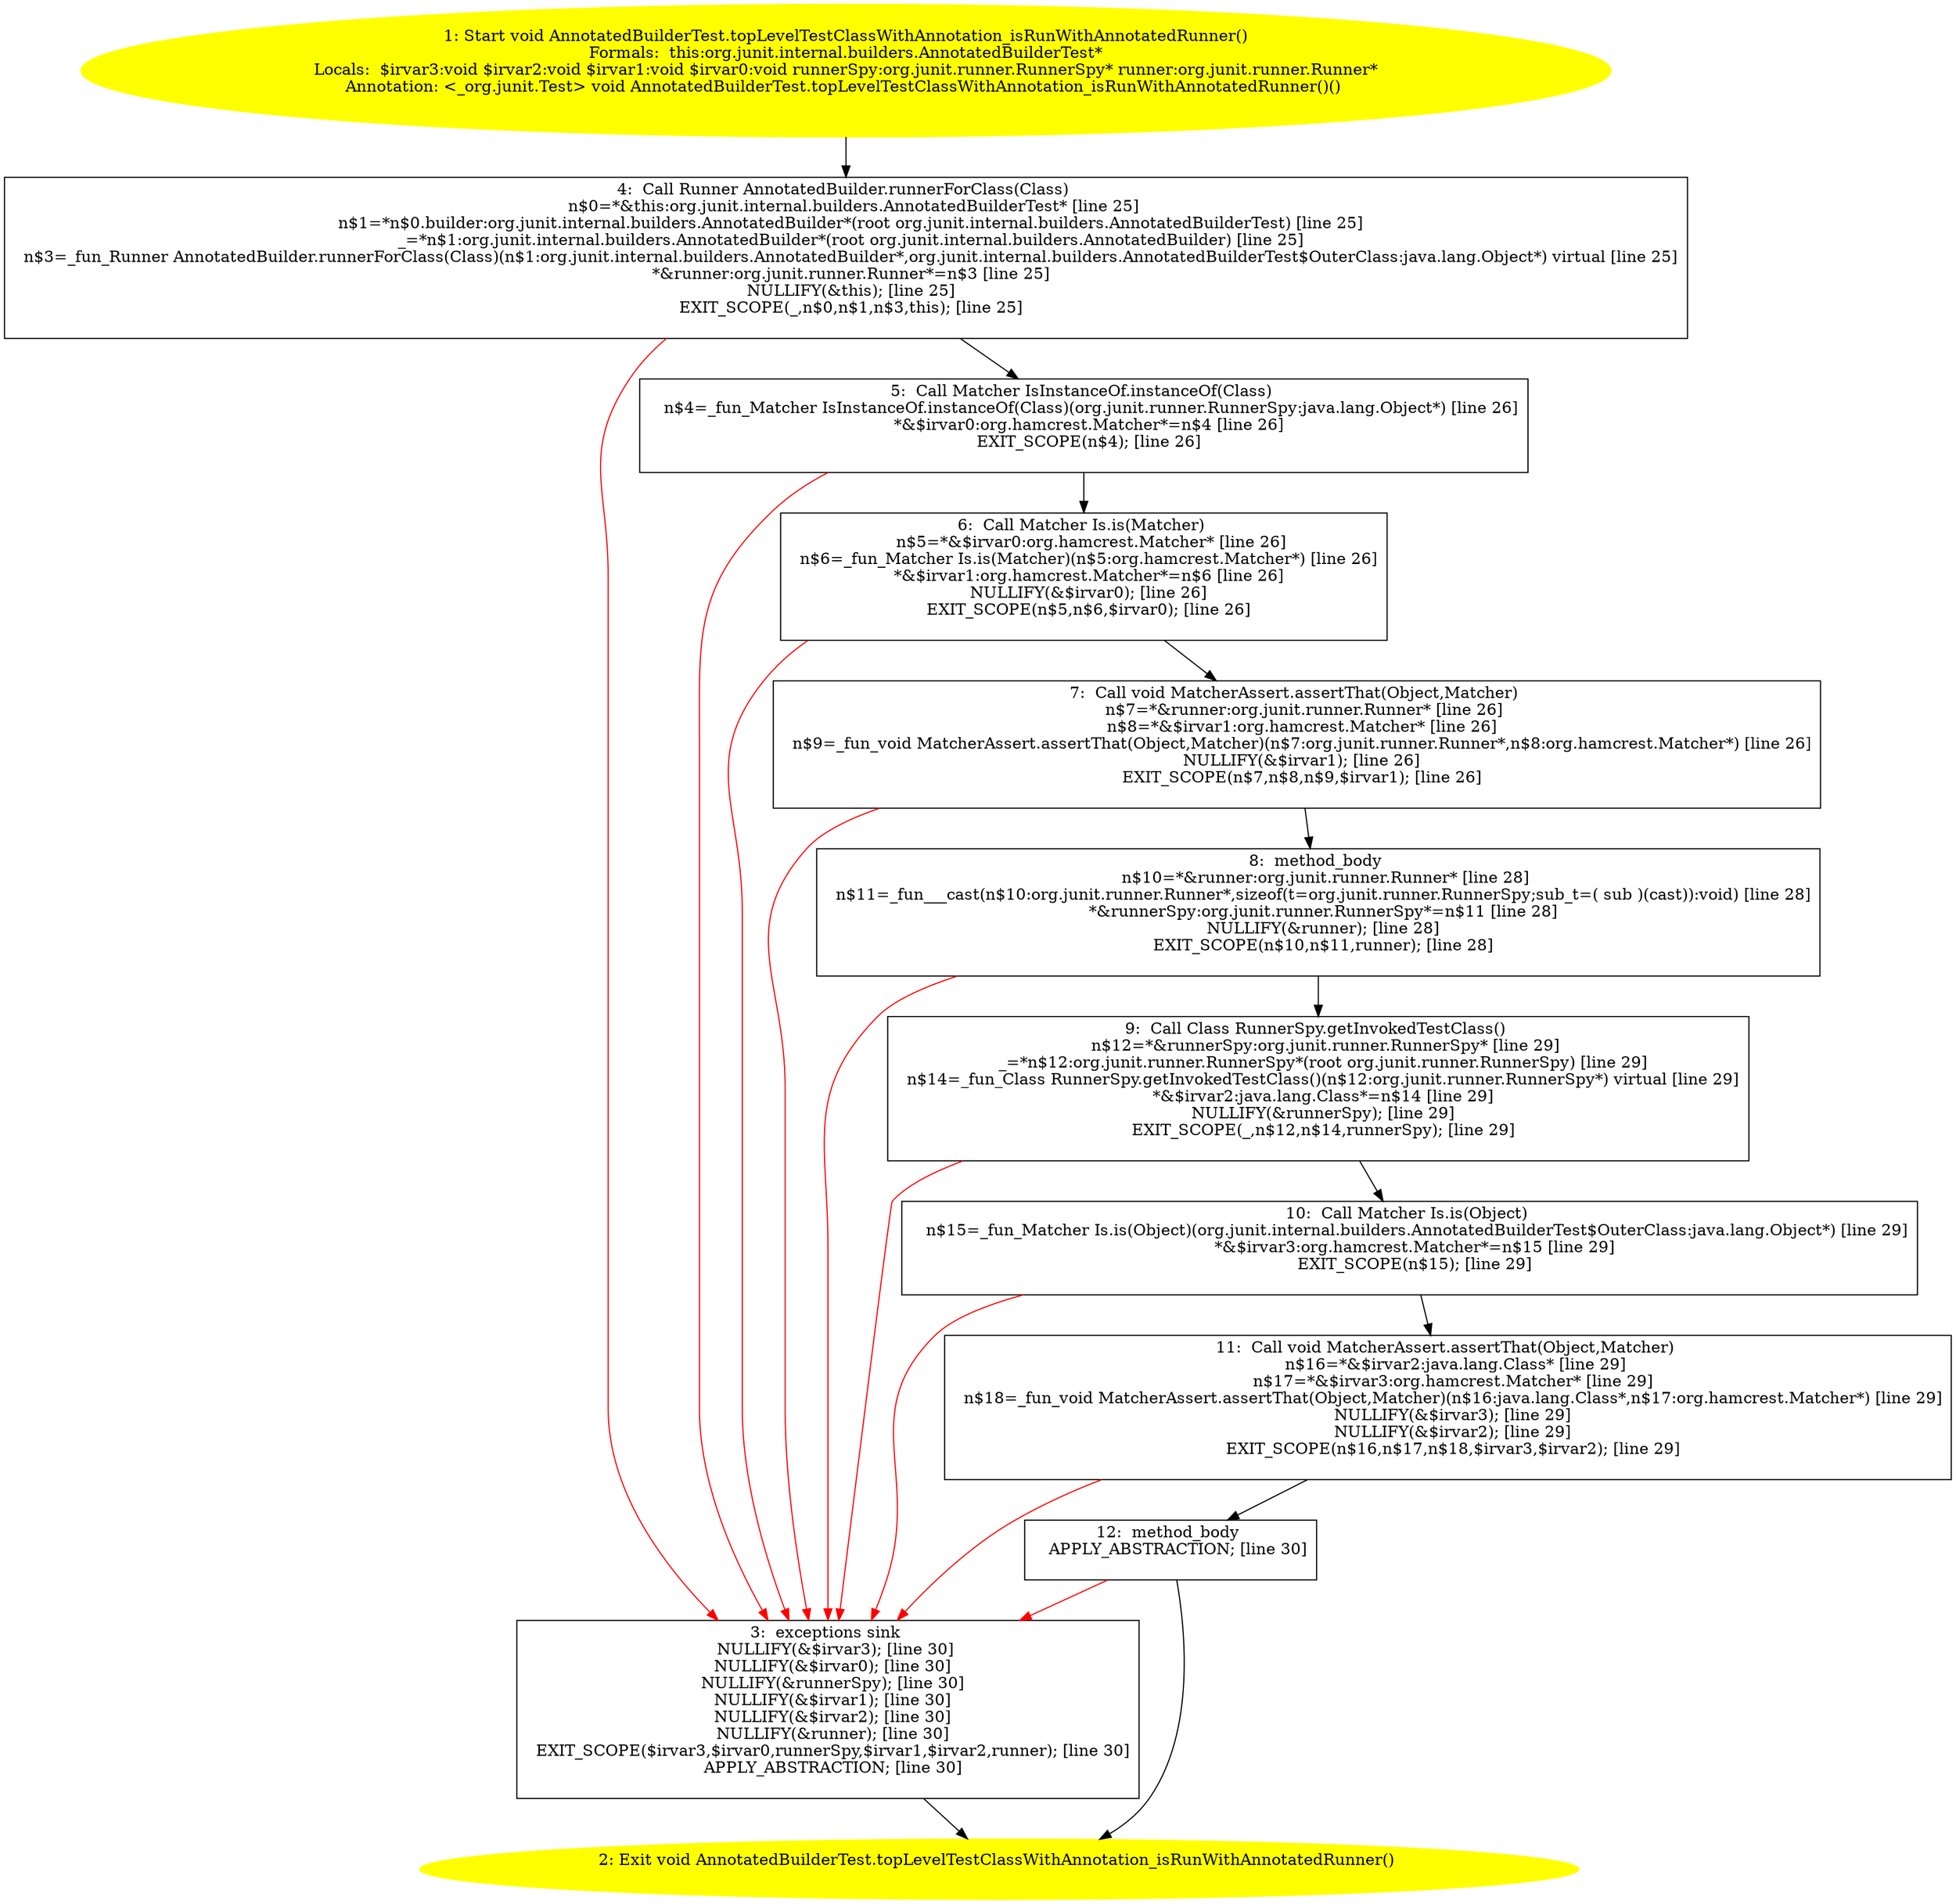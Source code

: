 /* @generated */
digraph cfg {
"org.junit.internal.builders.AnnotatedBuilderTest.topLevelTestClassWithAnnotation_isRunWithAnnotatedR.cdbd74a8fe1b4339b88c502bb378a0a3_1" [label="1: Start void AnnotatedBuilderTest.topLevelTestClassWithAnnotation_isRunWithAnnotatedRunner()\nFormals:  this:org.junit.internal.builders.AnnotatedBuilderTest*\nLocals:  $irvar3:void $irvar2:void $irvar1:void $irvar0:void runnerSpy:org.junit.runner.RunnerSpy* runner:org.junit.runner.Runner*\nAnnotation: <_org.junit.Test> void AnnotatedBuilderTest.topLevelTestClassWithAnnotation_isRunWithAnnotatedRunner()() \n  " color=yellow style=filled]
	

	 "org.junit.internal.builders.AnnotatedBuilderTest.topLevelTestClassWithAnnotation_isRunWithAnnotatedR.cdbd74a8fe1b4339b88c502bb378a0a3_1" -> "org.junit.internal.builders.AnnotatedBuilderTest.topLevelTestClassWithAnnotation_isRunWithAnnotatedR.cdbd74a8fe1b4339b88c502bb378a0a3_4" ;
"org.junit.internal.builders.AnnotatedBuilderTest.topLevelTestClassWithAnnotation_isRunWithAnnotatedR.cdbd74a8fe1b4339b88c502bb378a0a3_2" [label="2: Exit void AnnotatedBuilderTest.topLevelTestClassWithAnnotation_isRunWithAnnotatedRunner() \n  " color=yellow style=filled]
	

"org.junit.internal.builders.AnnotatedBuilderTest.topLevelTestClassWithAnnotation_isRunWithAnnotatedR.cdbd74a8fe1b4339b88c502bb378a0a3_3" [label="3:  exceptions sink \n   NULLIFY(&$irvar3); [line 30]\n  NULLIFY(&$irvar0); [line 30]\n  NULLIFY(&runnerSpy); [line 30]\n  NULLIFY(&$irvar1); [line 30]\n  NULLIFY(&$irvar2); [line 30]\n  NULLIFY(&runner); [line 30]\n  EXIT_SCOPE($irvar3,$irvar0,runnerSpy,$irvar1,$irvar2,runner); [line 30]\n  APPLY_ABSTRACTION; [line 30]\n " shape="box"]
	

	 "org.junit.internal.builders.AnnotatedBuilderTest.topLevelTestClassWithAnnotation_isRunWithAnnotatedR.cdbd74a8fe1b4339b88c502bb378a0a3_3" -> "org.junit.internal.builders.AnnotatedBuilderTest.topLevelTestClassWithAnnotation_isRunWithAnnotatedR.cdbd74a8fe1b4339b88c502bb378a0a3_2" ;
"org.junit.internal.builders.AnnotatedBuilderTest.topLevelTestClassWithAnnotation_isRunWithAnnotatedR.cdbd74a8fe1b4339b88c502bb378a0a3_4" [label="4:  Call Runner AnnotatedBuilder.runnerForClass(Class) \n   n$0=*&this:org.junit.internal.builders.AnnotatedBuilderTest* [line 25]\n  n$1=*n$0.builder:org.junit.internal.builders.AnnotatedBuilder*(root org.junit.internal.builders.AnnotatedBuilderTest) [line 25]\n  _=*n$1:org.junit.internal.builders.AnnotatedBuilder*(root org.junit.internal.builders.AnnotatedBuilder) [line 25]\n  n$3=_fun_Runner AnnotatedBuilder.runnerForClass(Class)(n$1:org.junit.internal.builders.AnnotatedBuilder*,org.junit.internal.builders.AnnotatedBuilderTest$OuterClass:java.lang.Object*) virtual [line 25]\n  *&runner:org.junit.runner.Runner*=n$3 [line 25]\n  NULLIFY(&this); [line 25]\n  EXIT_SCOPE(_,n$0,n$1,n$3,this); [line 25]\n " shape="box"]
	

	 "org.junit.internal.builders.AnnotatedBuilderTest.topLevelTestClassWithAnnotation_isRunWithAnnotatedR.cdbd74a8fe1b4339b88c502bb378a0a3_4" -> "org.junit.internal.builders.AnnotatedBuilderTest.topLevelTestClassWithAnnotation_isRunWithAnnotatedR.cdbd74a8fe1b4339b88c502bb378a0a3_5" ;
	 "org.junit.internal.builders.AnnotatedBuilderTest.topLevelTestClassWithAnnotation_isRunWithAnnotatedR.cdbd74a8fe1b4339b88c502bb378a0a3_4" -> "org.junit.internal.builders.AnnotatedBuilderTest.topLevelTestClassWithAnnotation_isRunWithAnnotatedR.cdbd74a8fe1b4339b88c502bb378a0a3_3" [color="red" ];
"org.junit.internal.builders.AnnotatedBuilderTest.topLevelTestClassWithAnnotation_isRunWithAnnotatedR.cdbd74a8fe1b4339b88c502bb378a0a3_5" [label="5:  Call Matcher IsInstanceOf.instanceOf(Class) \n   n$4=_fun_Matcher IsInstanceOf.instanceOf(Class)(org.junit.runner.RunnerSpy:java.lang.Object*) [line 26]\n  *&$irvar0:org.hamcrest.Matcher*=n$4 [line 26]\n  EXIT_SCOPE(n$4); [line 26]\n " shape="box"]
	

	 "org.junit.internal.builders.AnnotatedBuilderTest.topLevelTestClassWithAnnotation_isRunWithAnnotatedR.cdbd74a8fe1b4339b88c502bb378a0a3_5" -> "org.junit.internal.builders.AnnotatedBuilderTest.topLevelTestClassWithAnnotation_isRunWithAnnotatedR.cdbd74a8fe1b4339b88c502bb378a0a3_6" ;
	 "org.junit.internal.builders.AnnotatedBuilderTest.topLevelTestClassWithAnnotation_isRunWithAnnotatedR.cdbd74a8fe1b4339b88c502bb378a0a3_5" -> "org.junit.internal.builders.AnnotatedBuilderTest.topLevelTestClassWithAnnotation_isRunWithAnnotatedR.cdbd74a8fe1b4339b88c502bb378a0a3_3" [color="red" ];
"org.junit.internal.builders.AnnotatedBuilderTest.topLevelTestClassWithAnnotation_isRunWithAnnotatedR.cdbd74a8fe1b4339b88c502bb378a0a3_6" [label="6:  Call Matcher Is.is(Matcher) \n   n$5=*&$irvar0:org.hamcrest.Matcher* [line 26]\n  n$6=_fun_Matcher Is.is(Matcher)(n$5:org.hamcrest.Matcher*) [line 26]\n  *&$irvar1:org.hamcrest.Matcher*=n$6 [line 26]\n  NULLIFY(&$irvar0); [line 26]\n  EXIT_SCOPE(n$5,n$6,$irvar0); [line 26]\n " shape="box"]
	

	 "org.junit.internal.builders.AnnotatedBuilderTest.topLevelTestClassWithAnnotation_isRunWithAnnotatedR.cdbd74a8fe1b4339b88c502bb378a0a3_6" -> "org.junit.internal.builders.AnnotatedBuilderTest.topLevelTestClassWithAnnotation_isRunWithAnnotatedR.cdbd74a8fe1b4339b88c502bb378a0a3_7" ;
	 "org.junit.internal.builders.AnnotatedBuilderTest.topLevelTestClassWithAnnotation_isRunWithAnnotatedR.cdbd74a8fe1b4339b88c502bb378a0a3_6" -> "org.junit.internal.builders.AnnotatedBuilderTest.topLevelTestClassWithAnnotation_isRunWithAnnotatedR.cdbd74a8fe1b4339b88c502bb378a0a3_3" [color="red" ];
"org.junit.internal.builders.AnnotatedBuilderTest.topLevelTestClassWithAnnotation_isRunWithAnnotatedR.cdbd74a8fe1b4339b88c502bb378a0a3_7" [label="7:  Call void MatcherAssert.assertThat(Object,Matcher) \n   n$7=*&runner:org.junit.runner.Runner* [line 26]\n  n$8=*&$irvar1:org.hamcrest.Matcher* [line 26]\n  n$9=_fun_void MatcherAssert.assertThat(Object,Matcher)(n$7:org.junit.runner.Runner*,n$8:org.hamcrest.Matcher*) [line 26]\n  NULLIFY(&$irvar1); [line 26]\n  EXIT_SCOPE(n$7,n$8,n$9,$irvar1); [line 26]\n " shape="box"]
	

	 "org.junit.internal.builders.AnnotatedBuilderTest.topLevelTestClassWithAnnotation_isRunWithAnnotatedR.cdbd74a8fe1b4339b88c502bb378a0a3_7" -> "org.junit.internal.builders.AnnotatedBuilderTest.topLevelTestClassWithAnnotation_isRunWithAnnotatedR.cdbd74a8fe1b4339b88c502bb378a0a3_8" ;
	 "org.junit.internal.builders.AnnotatedBuilderTest.topLevelTestClassWithAnnotation_isRunWithAnnotatedR.cdbd74a8fe1b4339b88c502bb378a0a3_7" -> "org.junit.internal.builders.AnnotatedBuilderTest.topLevelTestClassWithAnnotation_isRunWithAnnotatedR.cdbd74a8fe1b4339b88c502bb378a0a3_3" [color="red" ];
"org.junit.internal.builders.AnnotatedBuilderTest.topLevelTestClassWithAnnotation_isRunWithAnnotatedR.cdbd74a8fe1b4339b88c502bb378a0a3_8" [label="8:  method_body \n   n$10=*&runner:org.junit.runner.Runner* [line 28]\n  n$11=_fun___cast(n$10:org.junit.runner.Runner*,sizeof(t=org.junit.runner.RunnerSpy;sub_t=( sub )(cast)):void) [line 28]\n  *&runnerSpy:org.junit.runner.RunnerSpy*=n$11 [line 28]\n  NULLIFY(&runner); [line 28]\n  EXIT_SCOPE(n$10,n$11,runner); [line 28]\n " shape="box"]
	

	 "org.junit.internal.builders.AnnotatedBuilderTest.topLevelTestClassWithAnnotation_isRunWithAnnotatedR.cdbd74a8fe1b4339b88c502bb378a0a3_8" -> "org.junit.internal.builders.AnnotatedBuilderTest.topLevelTestClassWithAnnotation_isRunWithAnnotatedR.cdbd74a8fe1b4339b88c502bb378a0a3_9" ;
	 "org.junit.internal.builders.AnnotatedBuilderTest.topLevelTestClassWithAnnotation_isRunWithAnnotatedR.cdbd74a8fe1b4339b88c502bb378a0a3_8" -> "org.junit.internal.builders.AnnotatedBuilderTest.topLevelTestClassWithAnnotation_isRunWithAnnotatedR.cdbd74a8fe1b4339b88c502bb378a0a3_3" [color="red" ];
"org.junit.internal.builders.AnnotatedBuilderTest.topLevelTestClassWithAnnotation_isRunWithAnnotatedR.cdbd74a8fe1b4339b88c502bb378a0a3_9" [label="9:  Call Class RunnerSpy.getInvokedTestClass() \n   n$12=*&runnerSpy:org.junit.runner.RunnerSpy* [line 29]\n  _=*n$12:org.junit.runner.RunnerSpy*(root org.junit.runner.RunnerSpy) [line 29]\n  n$14=_fun_Class RunnerSpy.getInvokedTestClass()(n$12:org.junit.runner.RunnerSpy*) virtual [line 29]\n  *&$irvar2:java.lang.Class*=n$14 [line 29]\n  NULLIFY(&runnerSpy); [line 29]\n  EXIT_SCOPE(_,n$12,n$14,runnerSpy); [line 29]\n " shape="box"]
	

	 "org.junit.internal.builders.AnnotatedBuilderTest.topLevelTestClassWithAnnotation_isRunWithAnnotatedR.cdbd74a8fe1b4339b88c502bb378a0a3_9" -> "org.junit.internal.builders.AnnotatedBuilderTest.topLevelTestClassWithAnnotation_isRunWithAnnotatedR.cdbd74a8fe1b4339b88c502bb378a0a3_10" ;
	 "org.junit.internal.builders.AnnotatedBuilderTest.topLevelTestClassWithAnnotation_isRunWithAnnotatedR.cdbd74a8fe1b4339b88c502bb378a0a3_9" -> "org.junit.internal.builders.AnnotatedBuilderTest.topLevelTestClassWithAnnotation_isRunWithAnnotatedR.cdbd74a8fe1b4339b88c502bb378a0a3_3" [color="red" ];
"org.junit.internal.builders.AnnotatedBuilderTest.topLevelTestClassWithAnnotation_isRunWithAnnotatedR.cdbd74a8fe1b4339b88c502bb378a0a3_10" [label="10:  Call Matcher Is.is(Object) \n   n$15=_fun_Matcher Is.is(Object)(org.junit.internal.builders.AnnotatedBuilderTest$OuterClass:java.lang.Object*) [line 29]\n  *&$irvar3:org.hamcrest.Matcher*=n$15 [line 29]\n  EXIT_SCOPE(n$15); [line 29]\n " shape="box"]
	

	 "org.junit.internal.builders.AnnotatedBuilderTest.topLevelTestClassWithAnnotation_isRunWithAnnotatedR.cdbd74a8fe1b4339b88c502bb378a0a3_10" -> "org.junit.internal.builders.AnnotatedBuilderTest.topLevelTestClassWithAnnotation_isRunWithAnnotatedR.cdbd74a8fe1b4339b88c502bb378a0a3_11" ;
	 "org.junit.internal.builders.AnnotatedBuilderTest.topLevelTestClassWithAnnotation_isRunWithAnnotatedR.cdbd74a8fe1b4339b88c502bb378a0a3_10" -> "org.junit.internal.builders.AnnotatedBuilderTest.topLevelTestClassWithAnnotation_isRunWithAnnotatedR.cdbd74a8fe1b4339b88c502bb378a0a3_3" [color="red" ];
"org.junit.internal.builders.AnnotatedBuilderTest.topLevelTestClassWithAnnotation_isRunWithAnnotatedR.cdbd74a8fe1b4339b88c502bb378a0a3_11" [label="11:  Call void MatcherAssert.assertThat(Object,Matcher) \n   n$16=*&$irvar2:java.lang.Class* [line 29]\n  n$17=*&$irvar3:org.hamcrest.Matcher* [line 29]\n  n$18=_fun_void MatcherAssert.assertThat(Object,Matcher)(n$16:java.lang.Class*,n$17:org.hamcrest.Matcher*) [line 29]\n  NULLIFY(&$irvar3); [line 29]\n  NULLIFY(&$irvar2); [line 29]\n  EXIT_SCOPE(n$16,n$17,n$18,$irvar3,$irvar2); [line 29]\n " shape="box"]
	

	 "org.junit.internal.builders.AnnotatedBuilderTest.topLevelTestClassWithAnnotation_isRunWithAnnotatedR.cdbd74a8fe1b4339b88c502bb378a0a3_11" -> "org.junit.internal.builders.AnnotatedBuilderTest.topLevelTestClassWithAnnotation_isRunWithAnnotatedR.cdbd74a8fe1b4339b88c502bb378a0a3_12" ;
	 "org.junit.internal.builders.AnnotatedBuilderTest.topLevelTestClassWithAnnotation_isRunWithAnnotatedR.cdbd74a8fe1b4339b88c502bb378a0a3_11" -> "org.junit.internal.builders.AnnotatedBuilderTest.topLevelTestClassWithAnnotation_isRunWithAnnotatedR.cdbd74a8fe1b4339b88c502bb378a0a3_3" [color="red" ];
"org.junit.internal.builders.AnnotatedBuilderTest.topLevelTestClassWithAnnotation_isRunWithAnnotatedR.cdbd74a8fe1b4339b88c502bb378a0a3_12" [label="12:  method_body \n   APPLY_ABSTRACTION; [line 30]\n " shape="box"]
	

	 "org.junit.internal.builders.AnnotatedBuilderTest.topLevelTestClassWithAnnotation_isRunWithAnnotatedR.cdbd74a8fe1b4339b88c502bb378a0a3_12" -> "org.junit.internal.builders.AnnotatedBuilderTest.topLevelTestClassWithAnnotation_isRunWithAnnotatedR.cdbd74a8fe1b4339b88c502bb378a0a3_2" ;
	 "org.junit.internal.builders.AnnotatedBuilderTest.topLevelTestClassWithAnnotation_isRunWithAnnotatedR.cdbd74a8fe1b4339b88c502bb378a0a3_12" -> "org.junit.internal.builders.AnnotatedBuilderTest.topLevelTestClassWithAnnotation_isRunWithAnnotatedR.cdbd74a8fe1b4339b88c502bb378a0a3_3" [color="red" ];
}
